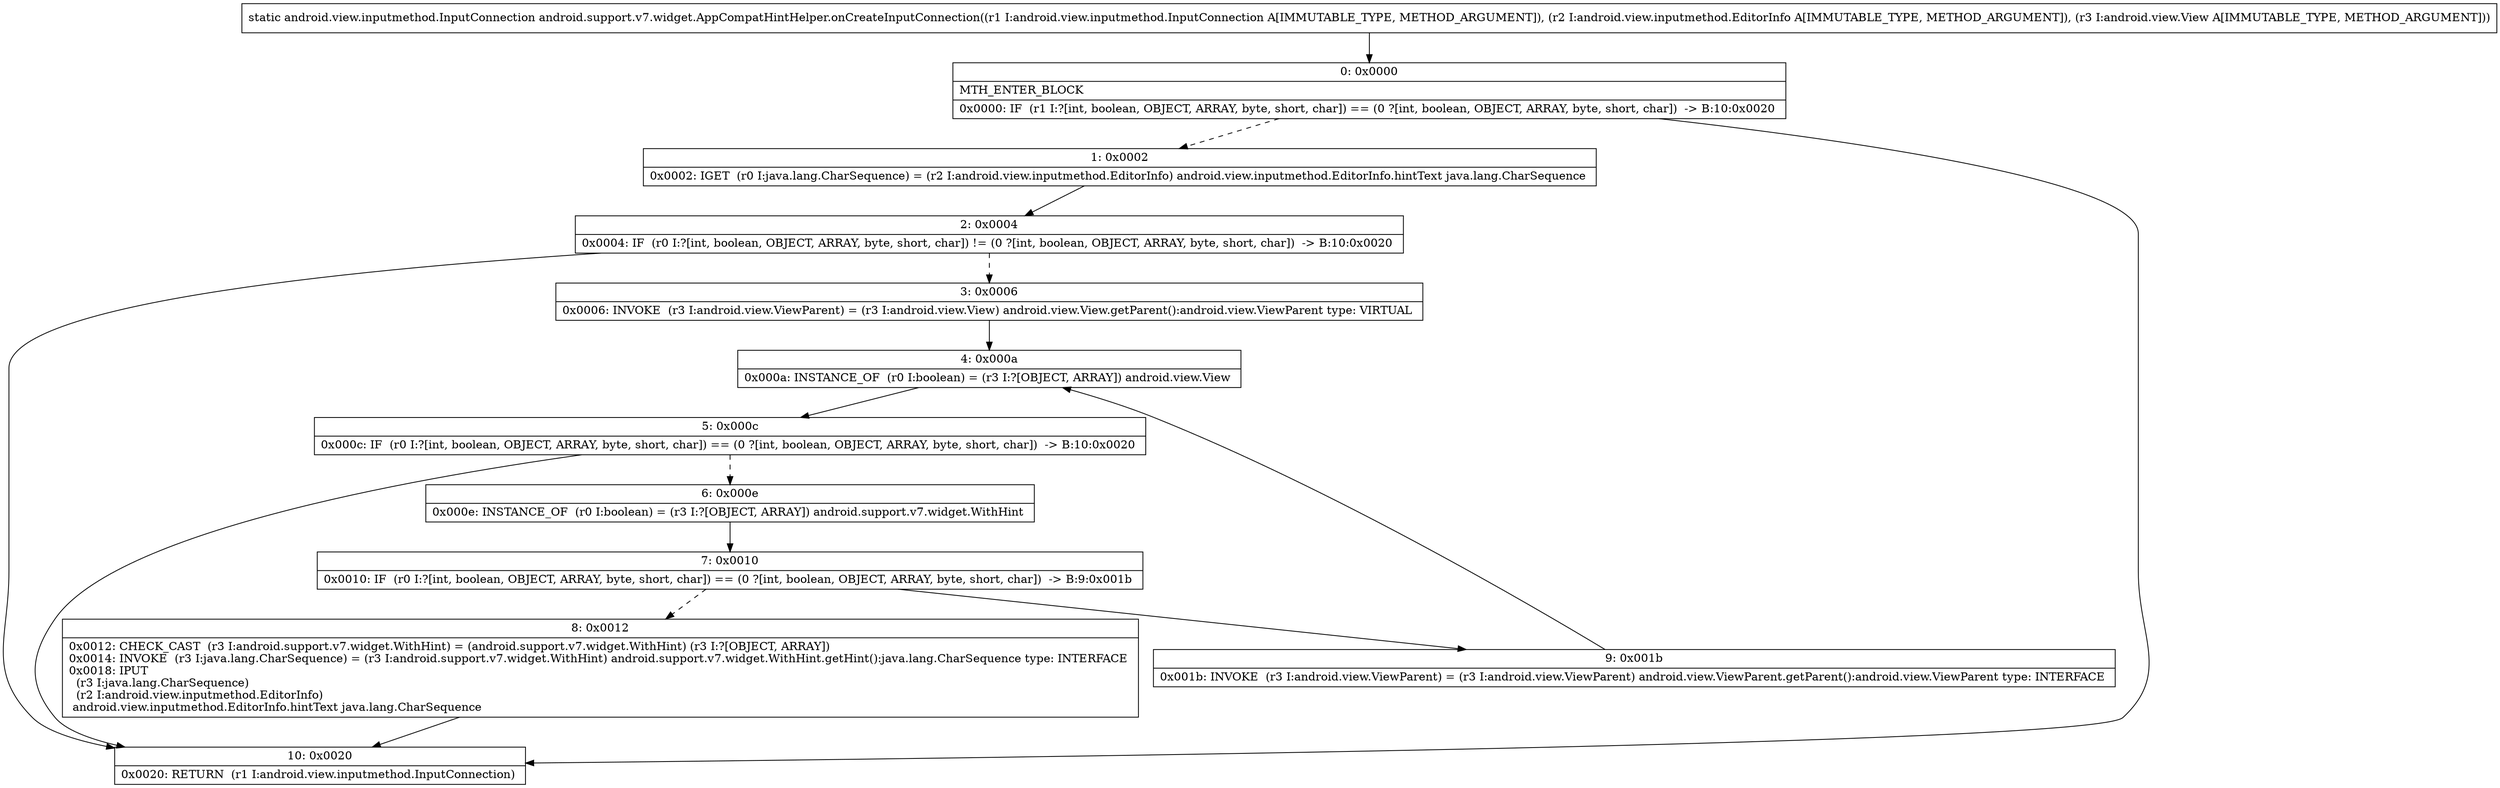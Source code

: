 digraph "CFG forandroid.support.v7.widget.AppCompatHintHelper.onCreateInputConnection(Landroid\/view\/inputmethod\/InputConnection;Landroid\/view\/inputmethod\/EditorInfo;Landroid\/view\/View;)Landroid\/view\/inputmethod\/InputConnection;" {
Node_0 [shape=record,label="{0\:\ 0x0000|MTH_ENTER_BLOCK\l|0x0000: IF  (r1 I:?[int, boolean, OBJECT, ARRAY, byte, short, char]) == (0 ?[int, boolean, OBJECT, ARRAY, byte, short, char])  \-\> B:10:0x0020 \l}"];
Node_1 [shape=record,label="{1\:\ 0x0002|0x0002: IGET  (r0 I:java.lang.CharSequence) = (r2 I:android.view.inputmethod.EditorInfo) android.view.inputmethod.EditorInfo.hintText java.lang.CharSequence \l}"];
Node_2 [shape=record,label="{2\:\ 0x0004|0x0004: IF  (r0 I:?[int, boolean, OBJECT, ARRAY, byte, short, char]) != (0 ?[int, boolean, OBJECT, ARRAY, byte, short, char])  \-\> B:10:0x0020 \l}"];
Node_3 [shape=record,label="{3\:\ 0x0006|0x0006: INVOKE  (r3 I:android.view.ViewParent) = (r3 I:android.view.View) android.view.View.getParent():android.view.ViewParent type: VIRTUAL \l}"];
Node_4 [shape=record,label="{4\:\ 0x000a|0x000a: INSTANCE_OF  (r0 I:boolean) = (r3 I:?[OBJECT, ARRAY]) android.view.View \l}"];
Node_5 [shape=record,label="{5\:\ 0x000c|0x000c: IF  (r0 I:?[int, boolean, OBJECT, ARRAY, byte, short, char]) == (0 ?[int, boolean, OBJECT, ARRAY, byte, short, char])  \-\> B:10:0x0020 \l}"];
Node_6 [shape=record,label="{6\:\ 0x000e|0x000e: INSTANCE_OF  (r0 I:boolean) = (r3 I:?[OBJECT, ARRAY]) android.support.v7.widget.WithHint \l}"];
Node_7 [shape=record,label="{7\:\ 0x0010|0x0010: IF  (r0 I:?[int, boolean, OBJECT, ARRAY, byte, short, char]) == (0 ?[int, boolean, OBJECT, ARRAY, byte, short, char])  \-\> B:9:0x001b \l}"];
Node_8 [shape=record,label="{8\:\ 0x0012|0x0012: CHECK_CAST  (r3 I:android.support.v7.widget.WithHint) = (android.support.v7.widget.WithHint) (r3 I:?[OBJECT, ARRAY]) \l0x0014: INVOKE  (r3 I:java.lang.CharSequence) = (r3 I:android.support.v7.widget.WithHint) android.support.v7.widget.WithHint.getHint():java.lang.CharSequence type: INTERFACE \l0x0018: IPUT  \l  (r3 I:java.lang.CharSequence)\l  (r2 I:android.view.inputmethod.EditorInfo)\l android.view.inputmethod.EditorInfo.hintText java.lang.CharSequence \l}"];
Node_9 [shape=record,label="{9\:\ 0x001b|0x001b: INVOKE  (r3 I:android.view.ViewParent) = (r3 I:android.view.ViewParent) android.view.ViewParent.getParent():android.view.ViewParent type: INTERFACE \l}"];
Node_10 [shape=record,label="{10\:\ 0x0020|0x0020: RETURN  (r1 I:android.view.inputmethod.InputConnection) \l}"];
MethodNode[shape=record,label="{static android.view.inputmethod.InputConnection android.support.v7.widget.AppCompatHintHelper.onCreateInputConnection((r1 I:android.view.inputmethod.InputConnection A[IMMUTABLE_TYPE, METHOD_ARGUMENT]), (r2 I:android.view.inputmethod.EditorInfo A[IMMUTABLE_TYPE, METHOD_ARGUMENT]), (r3 I:android.view.View A[IMMUTABLE_TYPE, METHOD_ARGUMENT])) }"];
MethodNode -> Node_0;
Node_0 -> Node_1[style=dashed];
Node_0 -> Node_10;
Node_1 -> Node_2;
Node_2 -> Node_3[style=dashed];
Node_2 -> Node_10;
Node_3 -> Node_4;
Node_4 -> Node_5;
Node_5 -> Node_6[style=dashed];
Node_5 -> Node_10;
Node_6 -> Node_7;
Node_7 -> Node_8[style=dashed];
Node_7 -> Node_9;
Node_8 -> Node_10;
Node_9 -> Node_4;
}

